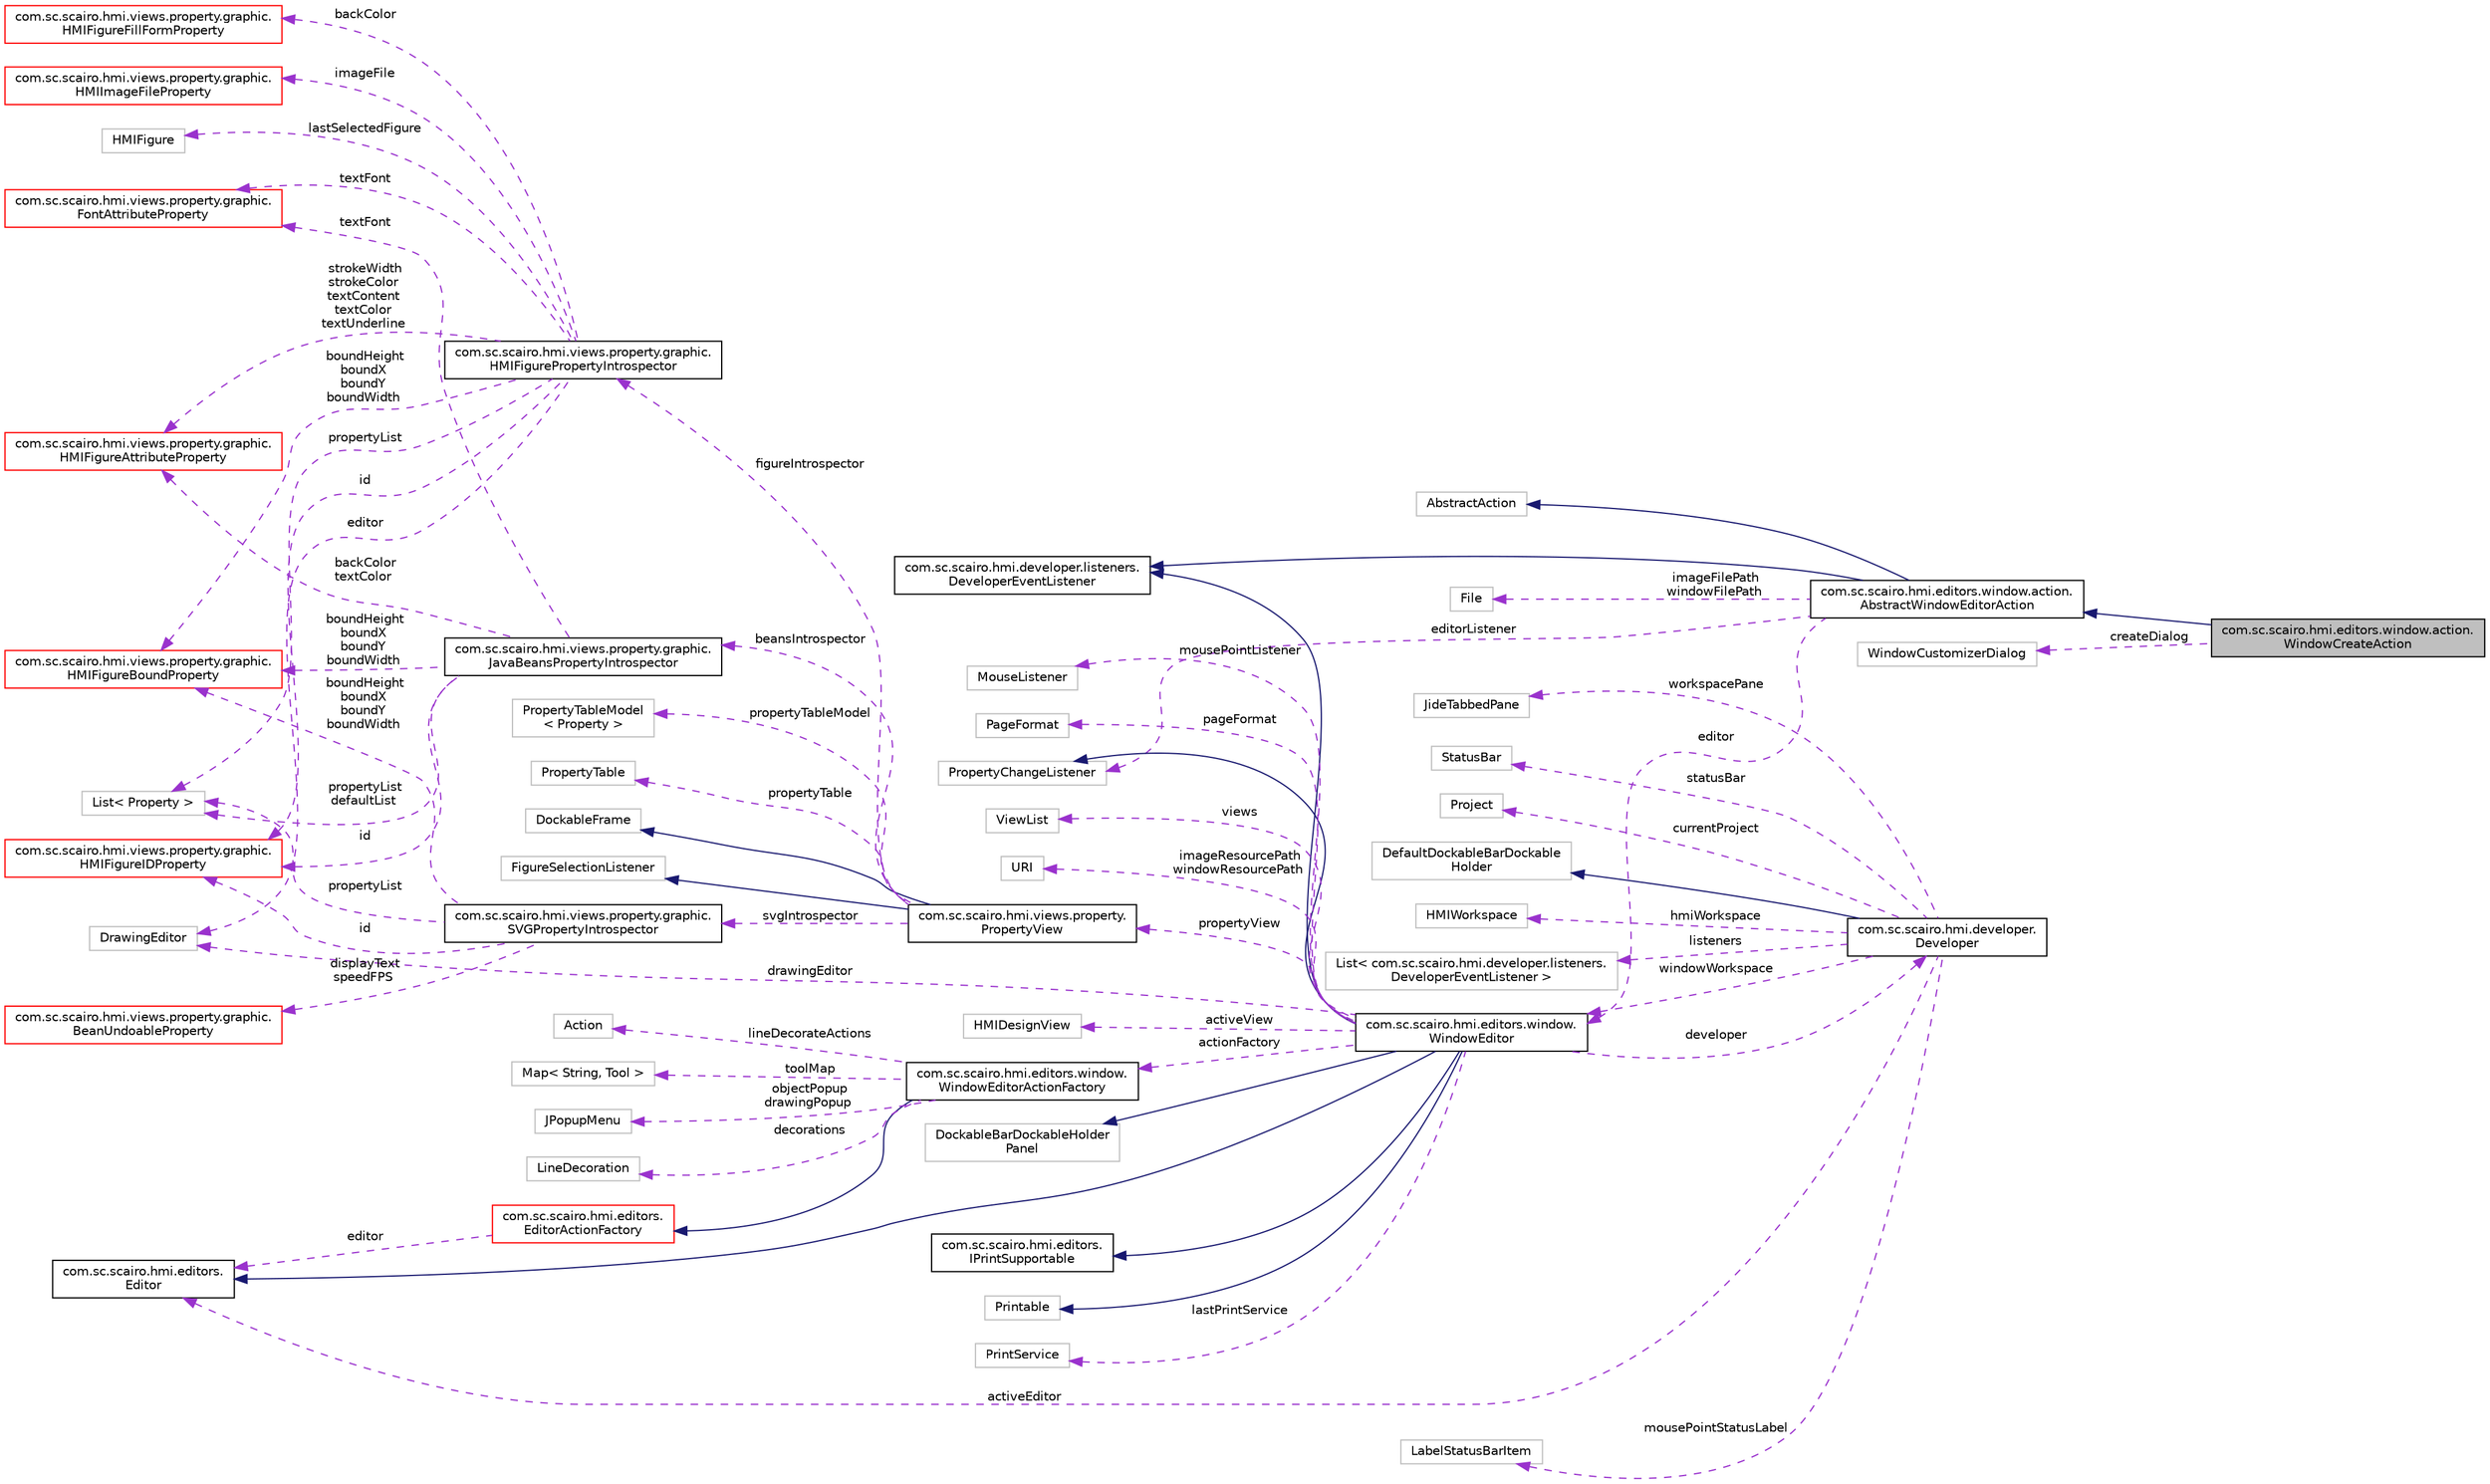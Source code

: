 digraph "com.sc.scairo.hmi.editors.window.action.WindowCreateAction"
{
 // LATEX_PDF_SIZE
  edge [fontname="Helvetica",fontsize="10",labelfontname="Helvetica",labelfontsize="10"];
  node [fontname="Helvetica",fontsize="10",shape=record];
  rankdir="LR";
  Node1 [label="com.sc.scairo.hmi.editors.window.action.\lWindowCreateAction",height=0.2,width=0.4,color="black", fillcolor="grey75", style="filled", fontcolor="black",tooltip=" "];
  Node2 -> Node1 [dir="back",color="midnightblue",fontsize="10",style="solid",fontname="Helvetica"];
  Node2 [label="com.sc.scairo.hmi.editors.window.action.\lAbstractWindowEditorAction",height=0.2,width=0.4,color="black", fillcolor="white", style="filled",URL="$classcom_1_1sc_1_1scairo_1_1hmi_1_1editors_1_1window_1_1action_1_1_abstract_window_editor_action.html",tooltip=" "];
  Node3 -> Node2 [dir="back",color="midnightblue",fontsize="10",style="solid",fontname="Helvetica"];
  Node3 [label="AbstractAction",height=0.2,width=0.4,color="grey75", fillcolor="white", style="filled",tooltip=" "];
  Node4 -> Node2 [dir="back",color="midnightblue",fontsize="10",style="solid",fontname="Helvetica"];
  Node4 [label="com.sc.scairo.hmi.developer.listeners.\lDeveloperEventListener",height=0.2,width=0.4,color="black", fillcolor="white", style="filled",URL="$interfacecom_1_1sc_1_1scairo_1_1hmi_1_1developer_1_1listeners_1_1_developer_event_listener.html",tooltip=" "];
  Node5 -> Node2 [dir="back",color="darkorchid3",fontsize="10",style="dashed",label=" editor" ,fontname="Helvetica"];
  Node5 [label="com.sc.scairo.hmi.editors.window.\lWindowEditor",height=0.2,width=0.4,color="black", fillcolor="white", style="filled",URL="$classcom_1_1sc_1_1scairo_1_1hmi_1_1editors_1_1window_1_1_window_editor.html",tooltip=" "];
  Node6 -> Node5 [dir="back",color="midnightblue",fontsize="10",style="solid",fontname="Helvetica"];
  Node6 [label="DockableBarDockableHolder\lPanel",height=0.2,width=0.4,color="grey75", fillcolor="white", style="filled",tooltip=" "];
  Node4 -> Node5 [dir="back",color="midnightblue",fontsize="10",style="solid",fontname="Helvetica"];
  Node7 -> Node5 [dir="back",color="midnightblue",fontsize="10",style="solid",fontname="Helvetica"];
  Node7 [label="PropertyChangeListener",height=0.2,width=0.4,color="grey75", fillcolor="white", style="filled",tooltip=" "];
  Node8 -> Node5 [dir="back",color="midnightblue",fontsize="10",style="solid",fontname="Helvetica"];
  Node8 [label="com.sc.scairo.hmi.editors.\lEditor",height=0.2,width=0.4,color="black", fillcolor="white", style="filled",URL="$interfacecom_1_1sc_1_1scairo_1_1hmi_1_1editors_1_1_editor.html",tooltip=" "];
  Node9 -> Node5 [dir="back",color="midnightblue",fontsize="10",style="solid",fontname="Helvetica"];
  Node9 [label="com.sc.scairo.hmi.editors.\lIPrintSupportable",height=0.2,width=0.4,color="black", fillcolor="white", style="filled",URL="$interfacecom_1_1sc_1_1scairo_1_1hmi_1_1editors_1_1_i_print_supportable.html",tooltip=" "];
  Node10 -> Node5 [dir="back",color="midnightblue",fontsize="10",style="solid",fontname="Helvetica"];
  Node10 [label="Printable",height=0.2,width=0.4,color="grey75", fillcolor="white", style="filled",tooltip=" "];
  Node11 -> Node5 [dir="back",color="darkorchid3",fontsize="10",style="dashed",label=" drawingEditor" ,fontname="Helvetica"];
  Node11 [label="DrawingEditor",height=0.2,width=0.4,color="grey75", fillcolor="white", style="filled",tooltip=" "];
  Node12 -> Node5 [dir="back",color="darkorchid3",fontsize="10",style="dashed",label=" lastPrintService" ,fontname="Helvetica"];
  Node12 [label="PrintService",height=0.2,width=0.4,color="grey75", fillcolor="white", style="filled",tooltip=" "];
  Node13 -> Node5 [dir="back",color="darkorchid3",fontsize="10",style="dashed",label=" mousePointListener" ,fontname="Helvetica"];
  Node13 [label="MouseListener",height=0.2,width=0.4,color="grey75", fillcolor="white", style="filled",tooltip=" "];
  Node14 -> Node5 [dir="back",color="darkorchid3",fontsize="10",style="dashed",label=" pageFormat" ,fontname="Helvetica"];
  Node14 [label="PageFormat",height=0.2,width=0.4,color="grey75", fillcolor="white", style="filled",tooltip=" "];
  Node15 -> Node5 [dir="back",color="darkorchid3",fontsize="10",style="dashed",label=" views" ,fontname="Helvetica"];
  Node15 [label="ViewList",height=0.2,width=0.4,color="grey75", fillcolor="white", style="filled",tooltip=" "];
  Node16 -> Node5 [dir="back",color="darkorchid3",fontsize="10",style="dashed",label=" imageResourcePath\nwindowResourcePath" ,fontname="Helvetica"];
  Node16 [label="URI",height=0.2,width=0.4,color="grey75", fillcolor="white", style="filled",tooltip=" "];
  Node17 -> Node5 [dir="back",color="darkorchid3",fontsize="10",style="dashed",label=" activeView" ,fontname="Helvetica"];
  Node17 [label="HMIDesignView",height=0.2,width=0.4,color="grey75", fillcolor="white", style="filled",tooltip=" "];
  Node18 -> Node5 [dir="back",color="darkorchid3",fontsize="10",style="dashed",label=" developer" ,fontname="Helvetica"];
  Node18 [label="com.sc.scairo.hmi.developer.\lDeveloper",height=0.2,width=0.4,color="black", fillcolor="white", style="filled",URL="$classcom_1_1sc_1_1scairo_1_1hmi_1_1developer_1_1_developer.html",tooltip=" "];
  Node19 -> Node18 [dir="back",color="midnightblue",fontsize="10",style="solid",fontname="Helvetica"];
  Node19 [label="DefaultDockableBarDockable\lHolder",height=0.2,width=0.4,color="grey75", fillcolor="white", style="filled",tooltip=" "];
  Node20 -> Node18 [dir="back",color="darkorchid3",fontsize="10",style="dashed",label=" hmiWorkspace" ,fontname="Helvetica"];
  Node20 [label="HMIWorkspace",height=0.2,width=0.4,color="grey75", fillcolor="white", style="filled",tooltip=" "];
  Node5 -> Node18 [dir="back",color="darkorchid3",fontsize="10",style="dashed",label=" windowWorkspace" ,fontname="Helvetica"];
  Node21 -> Node18 [dir="back",color="darkorchid3",fontsize="10",style="dashed",label=" mousePointStatusLabel" ,fontname="Helvetica"];
  Node21 [label="LabelStatusBarItem",height=0.2,width=0.4,color="grey75", fillcolor="white", style="filled",tooltip=" "];
  Node22 -> Node18 [dir="back",color="darkorchid3",fontsize="10",style="dashed",label=" workspacePane" ,fontname="Helvetica"];
  Node22 [label="JideTabbedPane",height=0.2,width=0.4,color="grey75", fillcolor="white", style="filled",tooltip=" "];
  Node23 -> Node18 [dir="back",color="darkorchid3",fontsize="10",style="dashed",label=" statusBar" ,fontname="Helvetica"];
  Node23 [label="StatusBar",height=0.2,width=0.4,color="grey75", fillcolor="white", style="filled",tooltip=" "];
  Node24 -> Node18 [dir="back",color="darkorchid3",fontsize="10",style="dashed",label=" currentProject" ,fontname="Helvetica"];
  Node24 [label="Project",height=0.2,width=0.4,color="grey75", fillcolor="white", style="filled",tooltip=" "];
  Node25 -> Node18 [dir="back",color="darkorchid3",fontsize="10",style="dashed",label=" listeners" ,fontname="Helvetica"];
  Node25 [label="List\< com.sc.scairo.hmi.developer.listeners.\lDeveloperEventListener \>",height=0.2,width=0.4,color="grey75", fillcolor="white", style="filled",tooltip=" "];
  Node8 -> Node18 [dir="back",color="darkorchid3",fontsize="10",style="dashed",label=" activeEditor" ,fontname="Helvetica"];
  Node26 -> Node5 [dir="back",color="darkorchid3",fontsize="10",style="dashed",label=" propertyView" ,fontname="Helvetica"];
  Node26 [label="com.sc.scairo.hmi.views.property.\lPropertyView",height=0.2,width=0.4,color="black", fillcolor="white", style="filled",URL="$classcom_1_1sc_1_1scairo_1_1hmi_1_1views_1_1property_1_1_property_view.html",tooltip=" "];
  Node27 -> Node26 [dir="back",color="midnightblue",fontsize="10",style="solid",fontname="Helvetica"];
  Node27 [label="DockableFrame",height=0.2,width=0.4,color="grey75", fillcolor="white", style="filled",tooltip=" "];
  Node28 -> Node26 [dir="back",color="midnightblue",fontsize="10",style="solid",fontname="Helvetica"];
  Node28 [label="FigureSelectionListener",height=0.2,width=0.4,color="grey75", fillcolor="white", style="filled",tooltip=" "];
  Node29 -> Node26 [dir="back",color="darkorchid3",fontsize="10",style="dashed",label=" beansIntrospector" ,fontname="Helvetica"];
  Node29 [label="com.sc.scairo.hmi.views.property.graphic.\lJavaBeansPropertyIntrospector",height=0.2,width=0.4,color="black", fillcolor="white", style="filled",URL="$classcom_1_1sc_1_1scairo_1_1hmi_1_1views_1_1property_1_1graphic_1_1_java_beans_property_introspector.html",tooltip=" "];
  Node30 -> Node29 [dir="back",color="darkorchid3",fontsize="10",style="dashed",label=" boundHeight\nboundX\nboundY\nboundWidth" ,fontname="Helvetica"];
  Node30 [label="com.sc.scairo.hmi.views.property.graphic.\lHMIFigureBoundProperty",height=0.2,width=0.4,color="red", fillcolor="white", style="filled",URL="$classcom_1_1sc_1_1scairo_1_1hmi_1_1views_1_1property_1_1graphic_1_1_h_m_i_figure_bound_property.html",tooltip=" "];
  Node35 -> Node29 [dir="back",color="darkorchid3",fontsize="10",style="dashed",label=" id" ,fontname="Helvetica"];
  Node35 [label="com.sc.scairo.hmi.views.property.graphic.\lHMIFigureIDProperty",height=0.2,width=0.4,color="red", fillcolor="white", style="filled",URL="$classcom_1_1sc_1_1scairo_1_1hmi_1_1views_1_1property_1_1graphic_1_1_h_m_i_figure_i_d_property.html",tooltip=" "];
  Node37 -> Node29 [dir="back",color="darkorchid3",fontsize="10",style="dashed",label=" propertyList\ndefaultList" ,fontname="Helvetica"];
  Node37 [label="List\< Property \>",height=0.2,width=0.4,color="grey75", fillcolor="white", style="filled",tooltip=" "];
  Node38 -> Node29 [dir="back",color="darkorchid3",fontsize="10",style="dashed",label=" backColor\ntextColor" ,fontname="Helvetica"];
  Node38 [label="com.sc.scairo.hmi.views.property.graphic.\lHMIFigureAttributeProperty",height=0.2,width=0.4,color="red", fillcolor="white", style="filled",URL="$classcom_1_1sc_1_1scairo_1_1hmi_1_1views_1_1property_1_1graphic_1_1_h_m_i_figure_attribute_property.html",tooltip=" "];
  Node39 -> Node29 [dir="back",color="darkorchid3",fontsize="10",style="dashed",label=" textFont" ,fontname="Helvetica"];
  Node39 [label="com.sc.scairo.hmi.views.property.graphic.\lFontAttributeProperty",height=0.2,width=0.4,color="red", fillcolor="white", style="filled",URL="$classcom_1_1sc_1_1scairo_1_1hmi_1_1views_1_1property_1_1graphic_1_1_font_attribute_property.html",tooltip=" "];
  Node43 -> Node26 [dir="back",color="darkorchid3",fontsize="10",style="dashed",label=" figureIntrospector" ,fontname="Helvetica"];
  Node43 [label="com.sc.scairo.hmi.views.property.graphic.\lHMIFigurePropertyIntrospector",height=0.2,width=0.4,color="black", fillcolor="white", style="filled",URL="$classcom_1_1sc_1_1scairo_1_1hmi_1_1views_1_1property_1_1graphic_1_1_h_m_i_figure_property_introspector.html",tooltip=" "];
  Node11 -> Node43 [dir="back",color="darkorchid3",fontsize="10",style="dashed",label=" editor" ,fontname="Helvetica"];
  Node30 -> Node43 [dir="back",color="darkorchid3",fontsize="10",style="dashed",label=" boundHeight\nboundX\nboundY\nboundWidth" ,fontname="Helvetica"];
  Node35 -> Node43 [dir="back",color="darkorchid3",fontsize="10",style="dashed",label=" id" ,fontname="Helvetica"];
  Node44 -> Node43 [dir="back",color="darkorchid3",fontsize="10",style="dashed",label=" backColor" ,fontname="Helvetica"];
  Node44 [label="com.sc.scairo.hmi.views.property.graphic.\lHMIFigureFillFormProperty",height=0.2,width=0.4,color="red", fillcolor="white", style="filled",URL="$classcom_1_1sc_1_1scairo_1_1hmi_1_1views_1_1property_1_1graphic_1_1_h_m_i_figure_fill_form_property.html",tooltip=" "];
  Node37 -> Node43 [dir="back",color="darkorchid3",fontsize="10",style="dashed",label=" propertyList" ,fontname="Helvetica"];
  Node45 -> Node43 [dir="back",color="darkorchid3",fontsize="10",style="dashed",label=" imageFile" ,fontname="Helvetica"];
  Node45 [label="com.sc.scairo.hmi.views.property.graphic.\lHMIImageFileProperty",height=0.2,width=0.4,color="red", fillcolor="white", style="filled",URL="$classcom_1_1sc_1_1scairo_1_1hmi_1_1views_1_1property_1_1graphic_1_1_h_m_i_image_file_property.html",tooltip=" "];
  Node38 -> Node43 [dir="back",color="darkorchid3",fontsize="10",style="dashed",label=" strokeWidth\nstrokeColor\ntextContent\ntextColor\ntextUnderline" ,fontname="Helvetica"];
  Node39 -> Node43 [dir="back",color="darkorchid3",fontsize="10",style="dashed",label=" textFont" ,fontname="Helvetica"];
  Node46 -> Node43 [dir="back",color="darkorchid3",fontsize="10",style="dashed",label=" lastSelectedFigure" ,fontname="Helvetica"];
  Node46 [label="HMIFigure",height=0.2,width=0.4,color="grey75", fillcolor="white", style="filled",tooltip=" "];
  Node47 -> Node26 [dir="back",color="darkorchid3",fontsize="10",style="dashed",label=" propertyTableModel" ,fontname="Helvetica"];
  Node47 [label="PropertyTableModel\l\< Property \>",height=0.2,width=0.4,color="grey75", fillcolor="white", style="filled",tooltip=" "];
  Node48 -> Node26 [dir="back",color="darkorchid3",fontsize="10",style="dashed",label=" propertyTable" ,fontname="Helvetica"];
  Node48 [label="PropertyTable",height=0.2,width=0.4,color="grey75", fillcolor="white", style="filled",tooltip=" "];
  Node49 -> Node26 [dir="back",color="darkorchid3",fontsize="10",style="dashed",label=" svgIntrospector" ,fontname="Helvetica"];
  Node49 [label="com.sc.scairo.hmi.views.property.graphic.\lSVGPropertyIntrospector",height=0.2,width=0.4,color="black", fillcolor="white", style="filled",URL="$classcom_1_1sc_1_1scairo_1_1hmi_1_1views_1_1property_1_1graphic_1_1_s_v_g_property_introspector.html",tooltip=" "];
  Node30 -> Node49 [dir="back",color="darkorchid3",fontsize="10",style="dashed",label=" boundHeight\nboundX\nboundY\nboundWidth" ,fontname="Helvetica"];
  Node35 -> Node49 [dir="back",color="darkorchid3",fontsize="10",style="dashed",label=" id" ,fontname="Helvetica"];
  Node50 -> Node49 [dir="back",color="darkorchid3",fontsize="10",style="dashed",label=" displayText\nspeedFPS" ,fontname="Helvetica"];
  Node50 [label="com.sc.scairo.hmi.views.property.graphic.\lBeanUndoableProperty",height=0.2,width=0.4,color="red", fillcolor="white", style="filled",URL="$classcom_1_1sc_1_1scairo_1_1hmi_1_1views_1_1property_1_1graphic_1_1_bean_undoable_property.html",tooltip=" "];
  Node37 -> Node49 [dir="back",color="darkorchid3",fontsize="10",style="dashed",label=" propertyList" ,fontname="Helvetica"];
  Node52 -> Node5 [dir="back",color="darkorchid3",fontsize="10",style="dashed",label=" actionFactory" ,fontname="Helvetica"];
  Node52 [label="com.sc.scairo.hmi.editors.window.\lWindowEditorActionFactory",height=0.2,width=0.4,color="black", fillcolor="white", style="filled",URL="$classcom_1_1sc_1_1scairo_1_1hmi_1_1editors_1_1window_1_1_window_editor_action_factory.html",tooltip=" "];
  Node53 -> Node52 [dir="back",color="midnightblue",fontsize="10",style="solid",fontname="Helvetica"];
  Node53 [label="com.sc.scairo.hmi.editors.\lEditorActionFactory",height=0.2,width=0.4,color="red", fillcolor="white", style="filled",URL="$classcom_1_1sc_1_1scairo_1_1hmi_1_1editors_1_1_editor_action_factory.html",tooltip=" "];
  Node8 -> Node53 [dir="back",color="darkorchid3",fontsize="10",style="dashed",label=" editor" ,fontname="Helvetica"];
  Node56 -> Node52 [dir="back",color="darkorchid3",fontsize="10",style="dashed",label=" objectPopup\ndrawingPopup" ,fontname="Helvetica"];
  Node56 [label="JPopupMenu",height=0.2,width=0.4,color="grey75", fillcolor="white", style="filled",tooltip=" "];
  Node57 -> Node52 [dir="back",color="darkorchid3",fontsize="10",style="dashed",label=" decorations" ,fontname="Helvetica"];
  Node57 [label="LineDecoration",height=0.2,width=0.4,color="grey75", fillcolor="white", style="filled",tooltip=" "];
  Node58 -> Node52 [dir="back",color="darkorchid3",fontsize="10",style="dashed",label=" lineDecorateActions" ,fontname="Helvetica"];
  Node58 [label="Action",height=0.2,width=0.4,color="grey75", fillcolor="white", style="filled",tooltip=" "];
  Node59 -> Node52 [dir="back",color="darkorchid3",fontsize="10",style="dashed",label=" toolMap" ,fontname="Helvetica"];
  Node59 [label="Map\< String, Tool \>",height=0.2,width=0.4,color="grey75", fillcolor="white", style="filled",tooltip=" "];
  Node7 -> Node2 [dir="back",color="darkorchid3",fontsize="10",style="dashed",label=" editorListener" ,fontname="Helvetica"];
  Node60 -> Node2 [dir="back",color="darkorchid3",fontsize="10",style="dashed",label=" imageFilePath\nwindowFilePath" ,fontname="Helvetica"];
  Node60 [label="File",height=0.2,width=0.4,color="grey75", fillcolor="white", style="filled",tooltip=" "];
  Node61 -> Node1 [dir="back",color="darkorchid3",fontsize="10",style="dashed",label=" createDialog" ,fontname="Helvetica"];
  Node61 [label="WindowCustomizerDialog",height=0.2,width=0.4,color="grey75", fillcolor="white", style="filled",tooltip=" "];
}
